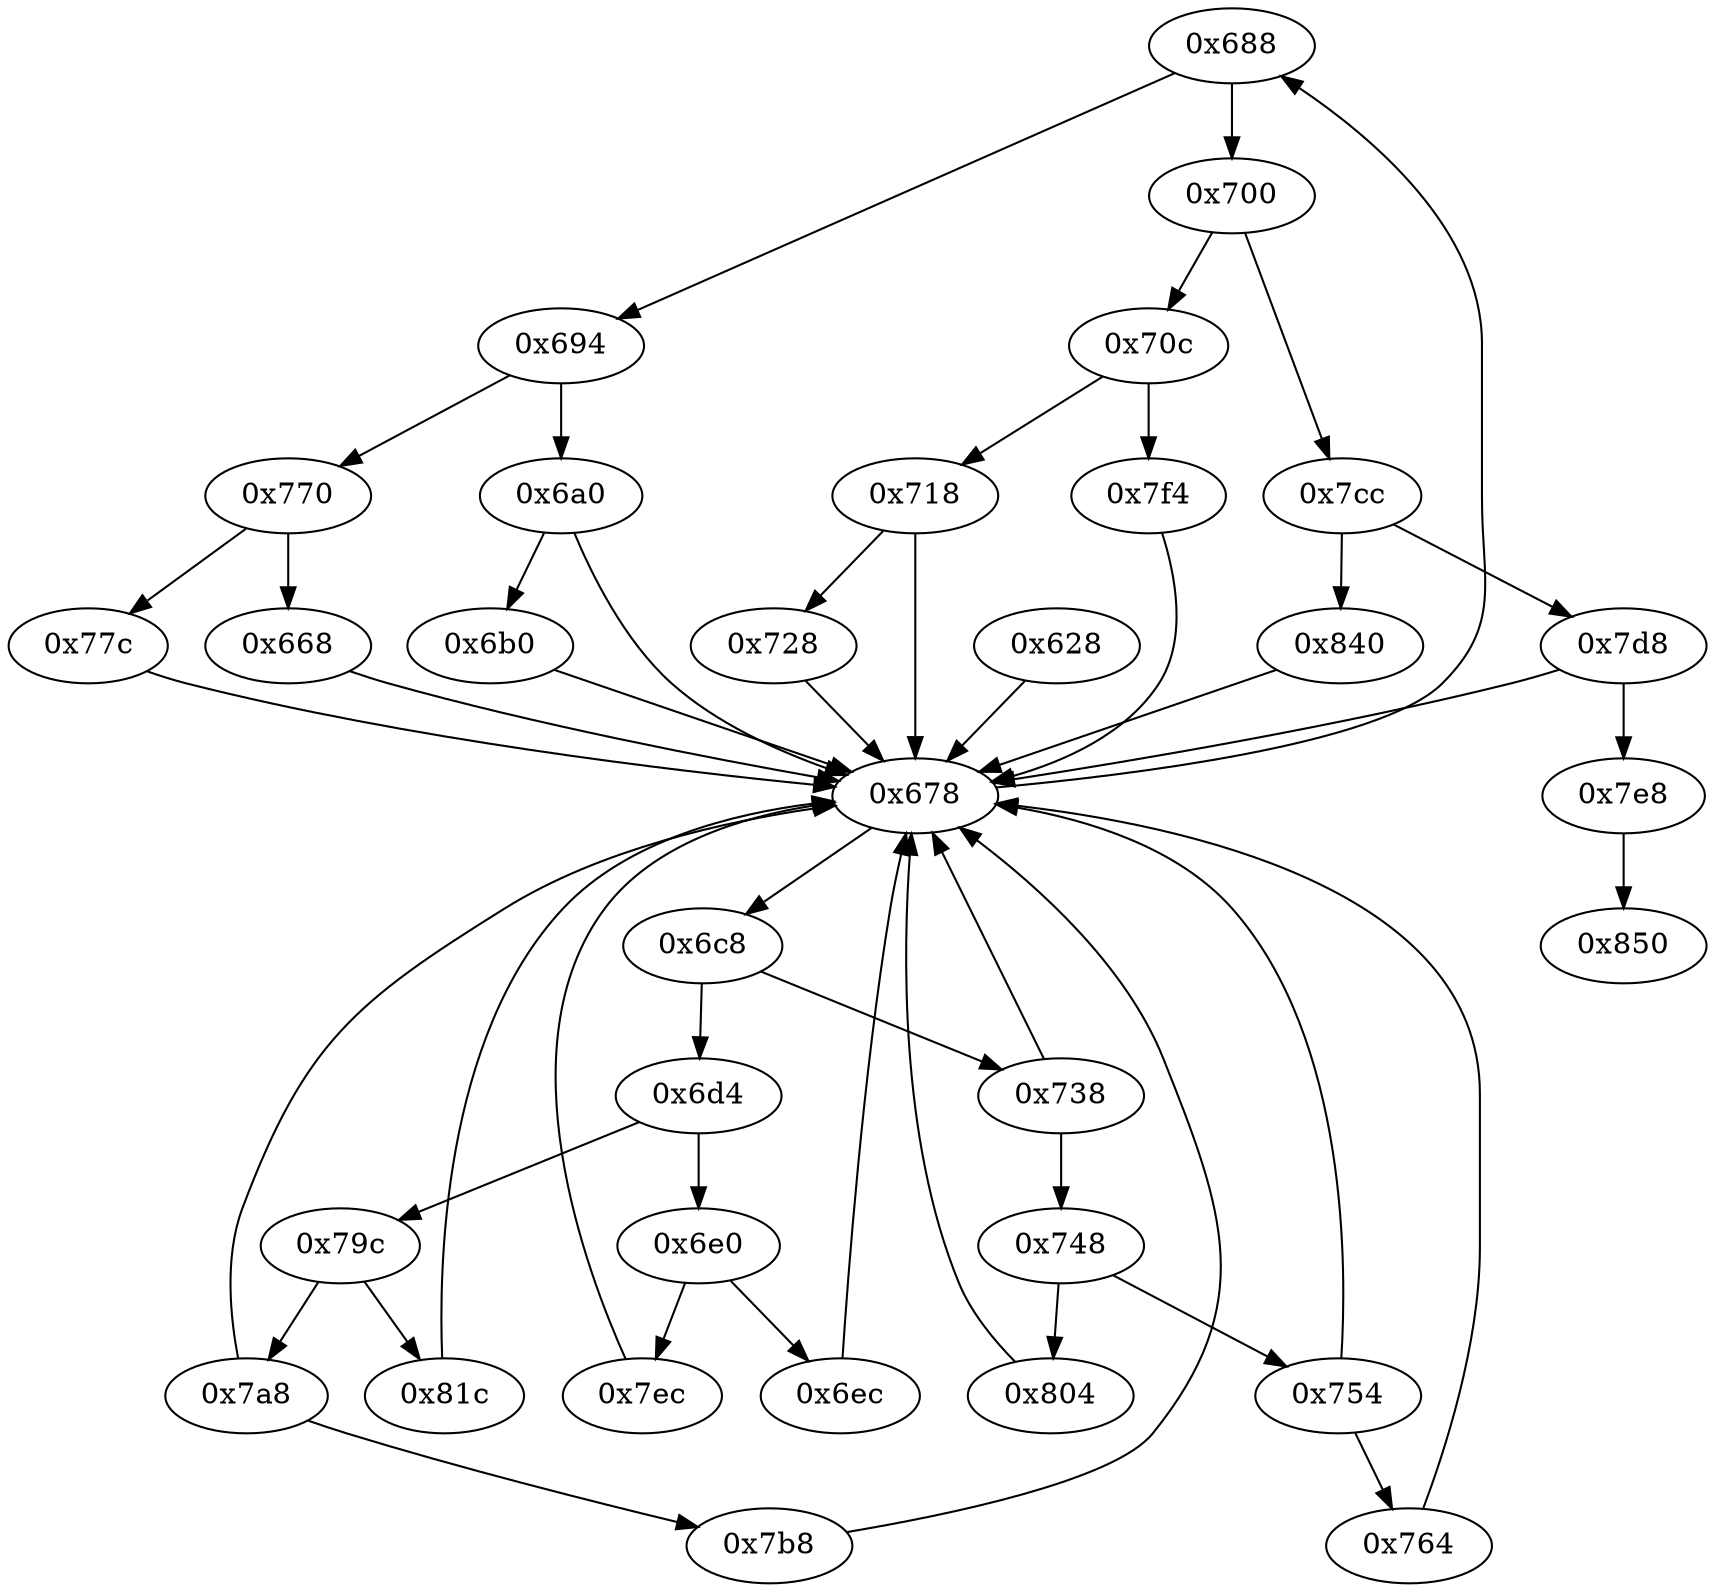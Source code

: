 strict digraph "" {
	"0x688"	 [opcode="[u'ldr', u'cmp', u'b']"];
	"0x694"	 [opcode="[u'ldr', u'cmp', u'b']"];
	"0x688" -> "0x694";
	"0x700"	 [opcode="[u'ldr', u'cmp', u'b']"];
	"0x688" -> "0x700";
	"0x6a0"	 [opcode="[u'ldr', u'cmp', u'mov', u'b']"];
	"0x678"	 [opcode="[u'mov', u'ldr', u'cmp', u'b']"];
	"0x6a0" -> "0x678";
	"0x6b0"	 [opcode="[u'ldr', u'cmp', u'mov', u'str', u'ldr', u'b']"];
	"0x6a0" -> "0x6b0";
	"0x6e0"	 [opcode="[u'ldr', u'cmp', u'b']"];
	"0x6ec"	 [opcode="[u'ldr', u'cmp', u'mov', u'mov', u'b']"];
	"0x6e0" -> "0x6ec";
	"0x7ec"	 [opcode="[u'ldr', u'b']"];
	"0x6e0" -> "0x7ec";
	"0x7a8"	 [opcode="[u'ldr', u'cmp', u'mov', u'b']"];
	"0x7a8" -> "0x678";
	"0x7b8"	 [opcode="[u'ldr', u'lsl', u'strb', u'ldr', u'b']"];
	"0x7a8" -> "0x7b8";
	"0x79c"	 [opcode="[u'ldr', u'cmp', u'b']"];
	"0x79c" -> "0x7a8";
	"0x81c"	 [opcode="[u'mov', u'bl', u'ldr', u'ldr', u'smull', u'add', u'str', u'ldr', u'b']"];
	"0x79c" -> "0x81c";
	"0x804"	 [opcode="[u'ldr', u'ldr', u'ldrb', u'strb', u'ldr', u'b']"];
	"0x804" -> "0x678";
	"0x7e8"	 [opcode="[u'b']"];
	"0x850"	 [opcode="[u'mov', u'sub', u'pop']"];
	"0x7e8" -> "0x850";
	"0x6c8"	 [opcode="[u'ldr', u'cmp', u'b']"];
	"0x738"	 [opcode="[u'ldr', u'cmp', u'mov', u'b']"];
	"0x6c8" -> "0x738";
	"0x6d4"	 [opcode="[u'ldr', u'cmp', u'b']"];
	"0x6c8" -> "0x6d4";
	"0x738" -> "0x678";
	"0x748"	 [opcode="[u'ldr', u'cmp', u'b']"];
	"0x738" -> "0x748";
	"0x718"	 [opcode="[u'ldr', u'cmp', u'mov', u'b']"];
	"0x718" -> "0x678";
	"0x728"	 [opcode="[u'mov', u'bl', u'ldr', u'b']"];
	"0x718" -> "0x728";
	"0x678" -> "0x688";
	"0x678" -> "0x6c8";
	"0x70c"	 [opcode="[u'ldr', u'cmp', u'b']"];
	"0x70c" -> "0x718";
	"0x7f4"	 [opcode="[u'mov', u'bl', u'ldr', u'b']"];
	"0x70c" -> "0x7f4";
	"0x81c" -> "0x678";
	"0x754"	 [opcode="[u'ldr', u'cmp', u'mov', u'b']"];
	"0x754" -> "0x678";
	"0x764"	 [opcode="[u'ldrb', u'ldr', u'b']"];
	"0x754" -> "0x764";
	"0x770"	 [opcode="[u'ldr', u'cmp', u'b']"];
	"0x77c"	 [opcode="[u'ldrb', u'str', u'ldr', u'ldr', u'ldr', u'cmp', u'mov', u'b']"];
	"0x770" -> "0x77c";
	"0x668"	 [opcode="[u'ldr', u'cmp', u'mov', u'mov']"];
	"0x770" -> "0x668";
	"0x728" -> "0x678";
	"0x694" -> "0x6a0";
	"0x694" -> "0x770";
	"0x6ec" -> "0x678";
	"0x7cc"	 [opcode="[u'ldr', u'cmp', u'b']"];
	"0x7d8"	 [opcode="[u'ldr', u'cmp', u'mov', u'b']"];
	"0x7cc" -> "0x7d8";
	"0x840"	 [opcode="[u'mov', u'bl', u'ldr', u'b']"];
	"0x7cc" -> "0x840";
	"0x7b8" -> "0x678";
	"0x6d4" -> "0x6e0";
	"0x6d4" -> "0x79c";
	"0x764" -> "0x678";
	"0x7f4" -> "0x678";
	"0x700" -> "0x70c";
	"0x700" -> "0x7cc";
	"0x7d8" -> "0x7e8";
	"0x7d8" -> "0x678";
	"0x77c" -> "0x678";
	"0x668" -> "0x678";
	"0x6b0" -> "0x678";
	"0x628"	 [opcode="[u'push', u'add', u'sub', u'ldr', u'add', u'ldr', u'ldr', u'ldr', u'add', u'ldr', u'add', u'ldr', u'add', u'ldr', u'add', u'b']"];
	"0x628" -> "0x678";
	"0x748" -> "0x804";
	"0x748" -> "0x754";
	"0x840" -> "0x678";
	"0x7ec" -> "0x678";
}
